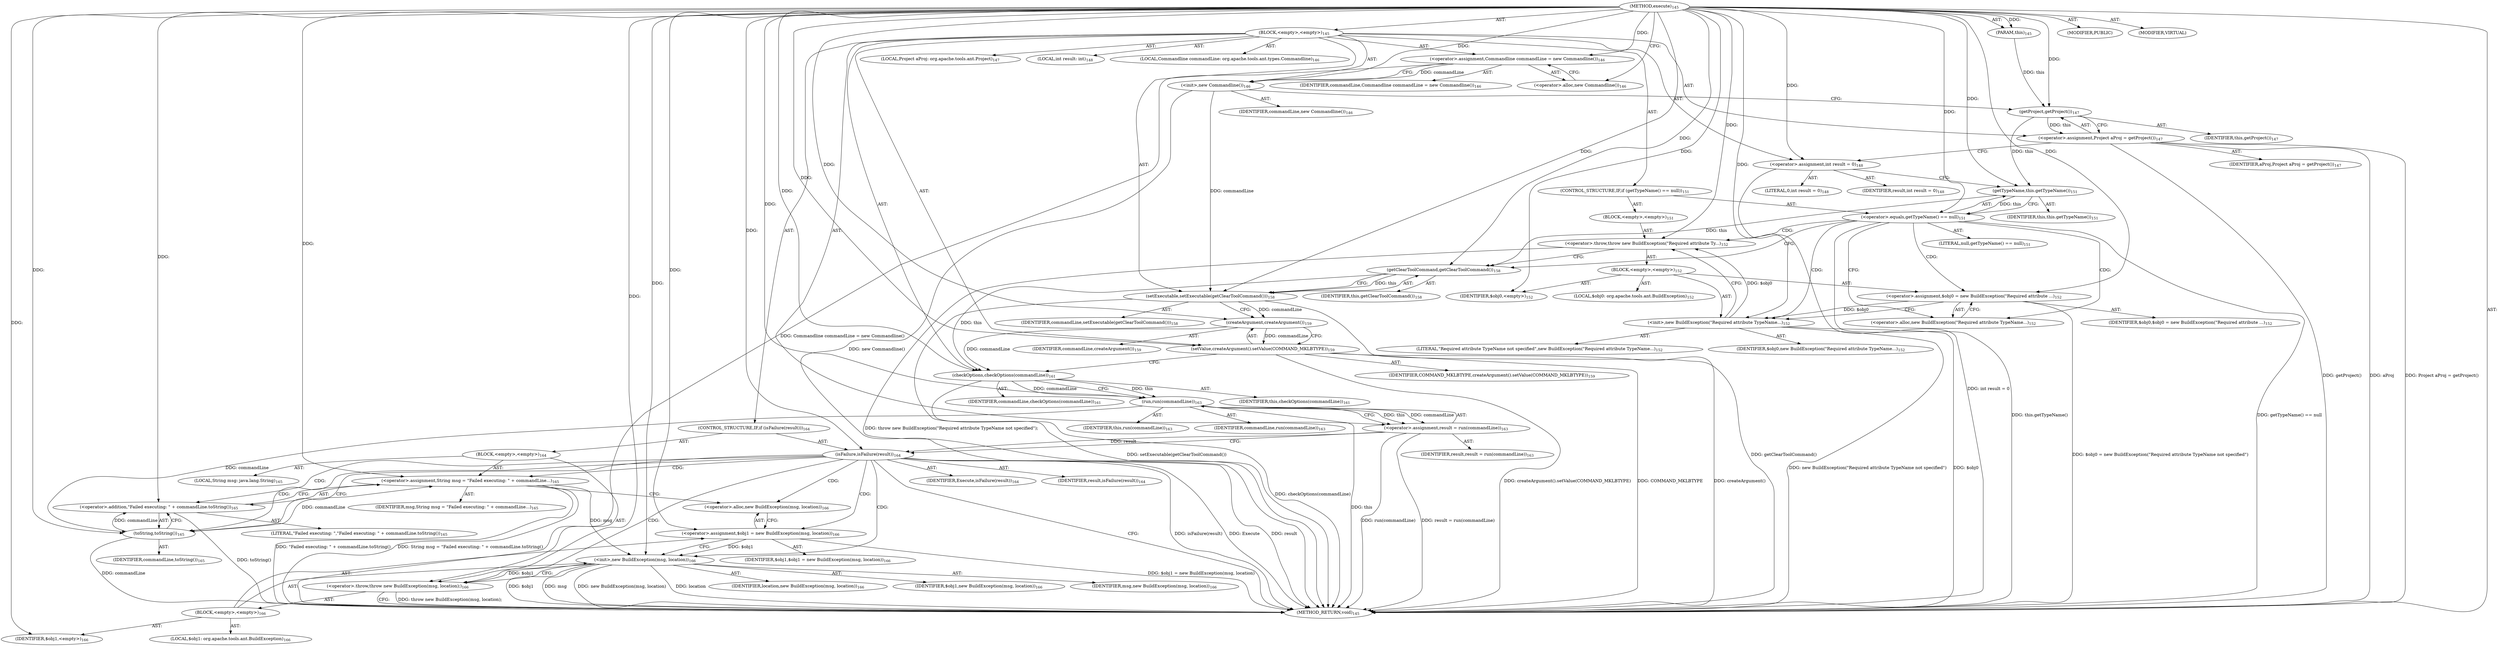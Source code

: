 digraph "execute" {  
"111669149696" [label = <(METHOD,execute)<SUB>145</SUB>> ]
"115964116992" [label = <(PARAM,this)<SUB>145</SUB>> ]
"25769803776" [label = <(BLOCK,&lt;empty&gt;,&lt;empty&gt;)<SUB>145</SUB>> ]
"94489280512" [label = <(LOCAL,Commandline commandLine: org.apache.tools.ant.types.Commandline)<SUB>146</SUB>> ]
"30064771072" [label = <(&lt;operator&gt;.assignment,Commandline commandLine = new Commandline())<SUB>146</SUB>> ]
"68719476758" [label = <(IDENTIFIER,commandLine,Commandline commandLine = new Commandline())<SUB>146</SUB>> ]
"30064771073" [label = <(&lt;operator&gt;.alloc,new Commandline())<SUB>146</SUB>> ]
"30064771074" [label = <(&lt;init&gt;,new Commandline())<SUB>146</SUB>> ]
"68719476759" [label = <(IDENTIFIER,commandLine,new Commandline())<SUB>146</SUB>> ]
"94489280513" [label = <(LOCAL,Project aProj: org.apache.tools.ant.Project)<SUB>147</SUB>> ]
"30064771075" [label = <(&lt;operator&gt;.assignment,Project aProj = getProject())<SUB>147</SUB>> ]
"68719476760" [label = <(IDENTIFIER,aProj,Project aProj = getProject())<SUB>147</SUB>> ]
"30064771076" [label = <(getProject,getProject())<SUB>147</SUB>> ]
"68719476736" [label = <(IDENTIFIER,this,getProject())<SUB>147</SUB>> ]
"94489280514" [label = <(LOCAL,int result: int)<SUB>148</SUB>> ]
"30064771077" [label = <(&lt;operator&gt;.assignment,int result = 0)<SUB>148</SUB>> ]
"68719476761" [label = <(IDENTIFIER,result,int result = 0)<SUB>148</SUB>> ]
"90194313216" [label = <(LITERAL,0,int result = 0)<SUB>148</SUB>> ]
"47244640256" [label = <(CONTROL_STRUCTURE,IF,if (getTypeName() == null))<SUB>151</SUB>> ]
"30064771078" [label = <(&lt;operator&gt;.equals,getTypeName() == null)<SUB>151</SUB>> ]
"30064771079" [label = <(getTypeName,this.getTypeName())<SUB>151</SUB>> ]
"68719476737" [label = <(IDENTIFIER,this,this.getTypeName())<SUB>151</SUB>> ]
"90194313217" [label = <(LITERAL,null,getTypeName() == null)<SUB>151</SUB>> ]
"25769803777" [label = <(BLOCK,&lt;empty&gt;,&lt;empty&gt;)<SUB>151</SUB>> ]
"30064771080" [label = <(&lt;operator&gt;.throw,throw new BuildException(&quot;Required attribute Ty...)<SUB>152</SUB>> ]
"25769803778" [label = <(BLOCK,&lt;empty&gt;,&lt;empty&gt;)<SUB>152</SUB>> ]
"94489280515" [label = <(LOCAL,$obj0: org.apache.tools.ant.BuildException)<SUB>152</SUB>> ]
"30064771081" [label = <(&lt;operator&gt;.assignment,$obj0 = new BuildException(&quot;Required attribute ...)<SUB>152</SUB>> ]
"68719476762" [label = <(IDENTIFIER,$obj0,$obj0 = new BuildException(&quot;Required attribute ...)<SUB>152</SUB>> ]
"30064771082" [label = <(&lt;operator&gt;.alloc,new BuildException(&quot;Required attribute TypeName...)<SUB>152</SUB>> ]
"30064771083" [label = <(&lt;init&gt;,new BuildException(&quot;Required attribute TypeName...)<SUB>152</SUB>> ]
"68719476763" [label = <(IDENTIFIER,$obj0,new BuildException(&quot;Required attribute TypeName...)<SUB>152</SUB>> ]
"90194313218" [label = <(LITERAL,&quot;Required attribute TypeName not specified&quot;,new BuildException(&quot;Required attribute TypeName...)<SUB>152</SUB>> ]
"68719476764" [label = <(IDENTIFIER,$obj0,&lt;empty&gt;)<SUB>152</SUB>> ]
"30064771084" [label = <(setExecutable,setExecutable(getClearToolCommand()))<SUB>158</SUB>> ]
"68719476765" [label = <(IDENTIFIER,commandLine,setExecutable(getClearToolCommand()))<SUB>158</SUB>> ]
"30064771085" [label = <(getClearToolCommand,getClearToolCommand())<SUB>158</SUB>> ]
"68719476738" [label = <(IDENTIFIER,this,getClearToolCommand())<SUB>158</SUB>> ]
"30064771086" [label = <(setValue,createArgument().setValue(COMMAND_MKLBTYPE))<SUB>159</SUB>> ]
"30064771087" [label = <(createArgument,createArgument())<SUB>159</SUB>> ]
"68719476766" [label = <(IDENTIFIER,commandLine,createArgument())<SUB>159</SUB>> ]
"68719476767" [label = <(IDENTIFIER,COMMAND_MKLBTYPE,createArgument().setValue(COMMAND_MKLBTYPE))<SUB>159</SUB>> ]
"30064771088" [label = <(checkOptions,checkOptions(commandLine))<SUB>161</SUB>> ]
"68719476739" [label = <(IDENTIFIER,this,checkOptions(commandLine))<SUB>161</SUB>> ]
"68719476768" [label = <(IDENTIFIER,commandLine,checkOptions(commandLine))<SUB>161</SUB>> ]
"30064771089" [label = <(&lt;operator&gt;.assignment,result = run(commandLine))<SUB>163</SUB>> ]
"68719476769" [label = <(IDENTIFIER,result,result = run(commandLine))<SUB>163</SUB>> ]
"30064771090" [label = <(run,run(commandLine))<SUB>163</SUB>> ]
"68719476740" [label = <(IDENTIFIER,this,run(commandLine))<SUB>163</SUB>> ]
"68719476770" [label = <(IDENTIFIER,commandLine,run(commandLine))<SUB>163</SUB>> ]
"47244640257" [label = <(CONTROL_STRUCTURE,IF,if (isFailure(result)))<SUB>164</SUB>> ]
"30064771091" [label = <(isFailure,isFailure(result))<SUB>164</SUB>> ]
"68719476771" [label = <(IDENTIFIER,Execute,isFailure(result))<SUB>164</SUB>> ]
"68719476772" [label = <(IDENTIFIER,result,isFailure(result))<SUB>164</SUB>> ]
"25769803779" [label = <(BLOCK,&lt;empty&gt;,&lt;empty&gt;)<SUB>164</SUB>> ]
"94489280516" [label = <(LOCAL,String msg: java.lang.String)<SUB>165</SUB>> ]
"30064771092" [label = <(&lt;operator&gt;.assignment,String msg = &quot;Failed executing: &quot; + commandLine...)<SUB>165</SUB>> ]
"68719476773" [label = <(IDENTIFIER,msg,String msg = &quot;Failed executing: &quot; + commandLine...)<SUB>165</SUB>> ]
"30064771093" [label = <(&lt;operator&gt;.addition,&quot;Failed executing: &quot; + commandLine.toString())<SUB>165</SUB>> ]
"90194313219" [label = <(LITERAL,&quot;Failed executing: &quot;,&quot;Failed executing: &quot; + commandLine.toString())<SUB>165</SUB>> ]
"30064771094" [label = <(toString,toString())<SUB>165</SUB>> ]
"68719476774" [label = <(IDENTIFIER,commandLine,toString())<SUB>165</SUB>> ]
"30064771095" [label = <(&lt;operator&gt;.throw,throw new BuildException(msg, location);)<SUB>166</SUB>> ]
"25769803780" [label = <(BLOCK,&lt;empty&gt;,&lt;empty&gt;)<SUB>166</SUB>> ]
"94489280517" [label = <(LOCAL,$obj1: org.apache.tools.ant.BuildException)<SUB>166</SUB>> ]
"30064771096" [label = <(&lt;operator&gt;.assignment,$obj1 = new BuildException(msg, location))<SUB>166</SUB>> ]
"68719476775" [label = <(IDENTIFIER,$obj1,$obj1 = new BuildException(msg, location))<SUB>166</SUB>> ]
"30064771097" [label = <(&lt;operator&gt;.alloc,new BuildException(msg, location))<SUB>166</SUB>> ]
"30064771098" [label = <(&lt;init&gt;,new BuildException(msg, location))<SUB>166</SUB>> ]
"68719476776" [label = <(IDENTIFIER,$obj1,new BuildException(msg, location))<SUB>166</SUB>> ]
"68719476777" [label = <(IDENTIFIER,msg,new BuildException(msg, location))<SUB>166</SUB>> ]
"68719476778" [label = <(IDENTIFIER,location,new BuildException(msg, location))<SUB>166</SUB>> ]
"68719476779" [label = <(IDENTIFIER,$obj1,&lt;empty&gt;)<SUB>166</SUB>> ]
"133143986185" [label = <(MODIFIER,PUBLIC)> ]
"133143986186" [label = <(MODIFIER,VIRTUAL)> ]
"128849018880" [label = <(METHOD_RETURN,void)<SUB>145</SUB>> ]
  "111669149696" -> "115964116992"  [ label = "AST: "] 
  "111669149696" -> "25769803776"  [ label = "AST: "] 
  "111669149696" -> "133143986185"  [ label = "AST: "] 
  "111669149696" -> "133143986186"  [ label = "AST: "] 
  "111669149696" -> "128849018880"  [ label = "AST: "] 
  "25769803776" -> "94489280512"  [ label = "AST: "] 
  "25769803776" -> "30064771072"  [ label = "AST: "] 
  "25769803776" -> "30064771074"  [ label = "AST: "] 
  "25769803776" -> "94489280513"  [ label = "AST: "] 
  "25769803776" -> "30064771075"  [ label = "AST: "] 
  "25769803776" -> "94489280514"  [ label = "AST: "] 
  "25769803776" -> "30064771077"  [ label = "AST: "] 
  "25769803776" -> "47244640256"  [ label = "AST: "] 
  "25769803776" -> "30064771084"  [ label = "AST: "] 
  "25769803776" -> "30064771086"  [ label = "AST: "] 
  "25769803776" -> "30064771088"  [ label = "AST: "] 
  "25769803776" -> "30064771089"  [ label = "AST: "] 
  "25769803776" -> "47244640257"  [ label = "AST: "] 
  "30064771072" -> "68719476758"  [ label = "AST: "] 
  "30064771072" -> "30064771073"  [ label = "AST: "] 
  "30064771074" -> "68719476759"  [ label = "AST: "] 
  "30064771075" -> "68719476760"  [ label = "AST: "] 
  "30064771075" -> "30064771076"  [ label = "AST: "] 
  "30064771076" -> "68719476736"  [ label = "AST: "] 
  "30064771077" -> "68719476761"  [ label = "AST: "] 
  "30064771077" -> "90194313216"  [ label = "AST: "] 
  "47244640256" -> "30064771078"  [ label = "AST: "] 
  "47244640256" -> "25769803777"  [ label = "AST: "] 
  "30064771078" -> "30064771079"  [ label = "AST: "] 
  "30064771078" -> "90194313217"  [ label = "AST: "] 
  "30064771079" -> "68719476737"  [ label = "AST: "] 
  "25769803777" -> "30064771080"  [ label = "AST: "] 
  "30064771080" -> "25769803778"  [ label = "AST: "] 
  "25769803778" -> "94489280515"  [ label = "AST: "] 
  "25769803778" -> "30064771081"  [ label = "AST: "] 
  "25769803778" -> "30064771083"  [ label = "AST: "] 
  "25769803778" -> "68719476764"  [ label = "AST: "] 
  "30064771081" -> "68719476762"  [ label = "AST: "] 
  "30064771081" -> "30064771082"  [ label = "AST: "] 
  "30064771083" -> "68719476763"  [ label = "AST: "] 
  "30064771083" -> "90194313218"  [ label = "AST: "] 
  "30064771084" -> "68719476765"  [ label = "AST: "] 
  "30064771084" -> "30064771085"  [ label = "AST: "] 
  "30064771085" -> "68719476738"  [ label = "AST: "] 
  "30064771086" -> "30064771087"  [ label = "AST: "] 
  "30064771086" -> "68719476767"  [ label = "AST: "] 
  "30064771087" -> "68719476766"  [ label = "AST: "] 
  "30064771088" -> "68719476739"  [ label = "AST: "] 
  "30064771088" -> "68719476768"  [ label = "AST: "] 
  "30064771089" -> "68719476769"  [ label = "AST: "] 
  "30064771089" -> "30064771090"  [ label = "AST: "] 
  "30064771090" -> "68719476740"  [ label = "AST: "] 
  "30064771090" -> "68719476770"  [ label = "AST: "] 
  "47244640257" -> "30064771091"  [ label = "AST: "] 
  "47244640257" -> "25769803779"  [ label = "AST: "] 
  "30064771091" -> "68719476771"  [ label = "AST: "] 
  "30064771091" -> "68719476772"  [ label = "AST: "] 
  "25769803779" -> "94489280516"  [ label = "AST: "] 
  "25769803779" -> "30064771092"  [ label = "AST: "] 
  "25769803779" -> "30064771095"  [ label = "AST: "] 
  "30064771092" -> "68719476773"  [ label = "AST: "] 
  "30064771092" -> "30064771093"  [ label = "AST: "] 
  "30064771093" -> "90194313219"  [ label = "AST: "] 
  "30064771093" -> "30064771094"  [ label = "AST: "] 
  "30064771094" -> "68719476774"  [ label = "AST: "] 
  "30064771095" -> "25769803780"  [ label = "AST: "] 
  "25769803780" -> "94489280517"  [ label = "AST: "] 
  "25769803780" -> "30064771096"  [ label = "AST: "] 
  "25769803780" -> "30064771098"  [ label = "AST: "] 
  "25769803780" -> "68719476779"  [ label = "AST: "] 
  "30064771096" -> "68719476775"  [ label = "AST: "] 
  "30064771096" -> "30064771097"  [ label = "AST: "] 
  "30064771098" -> "68719476776"  [ label = "AST: "] 
  "30064771098" -> "68719476777"  [ label = "AST: "] 
  "30064771098" -> "68719476778"  [ label = "AST: "] 
  "30064771072" -> "30064771074"  [ label = "CFG: "] 
  "30064771074" -> "30064771076"  [ label = "CFG: "] 
  "30064771075" -> "30064771077"  [ label = "CFG: "] 
  "30064771077" -> "30064771079"  [ label = "CFG: "] 
  "30064771084" -> "30064771087"  [ label = "CFG: "] 
  "30064771086" -> "30064771088"  [ label = "CFG: "] 
  "30064771088" -> "30064771090"  [ label = "CFG: "] 
  "30064771089" -> "30064771091"  [ label = "CFG: "] 
  "30064771073" -> "30064771072"  [ label = "CFG: "] 
  "30064771076" -> "30064771075"  [ label = "CFG: "] 
  "30064771078" -> "30064771082"  [ label = "CFG: "] 
  "30064771078" -> "30064771085"  [ label = "CFG: "] 
  "30064771085" -> "30064771084"  [ label = "CFG: "] 
  "30064771087" -> "30064771086"  [ label = "CFG: "] 
  "30064771090" -> "30064771089"  [ label = "CFG: "] 
  "30064771091" -> "128849018880"  [ label = "CFG: "] 
  "30064771091" -> "30064771094"  [ label = "CFG: "] 
  "30064771079" -> "30064771078"  [ label = "CFG: "] 
  "30064771080" -> "30064771085"  [ label = "CFG: "] 
  "30064771092" -> "30064771097"  [ label = "CFG: "] 
  "30064771095" -> "128849018880"  [ label = "CFG: "] 
  "30064771093" -> "30064771092"  [ label = "CFG: "] 
  "30064771081" -> "30064771083"  [ label = "CFG: "] 
  "30064771083" -> "30064771080"  [ label = "CFG: "] 
  "30064771094" -> "30064771093"  [ label = "CFG: "] 
  "30064771096" -> "30064771098"  [ label = "CFG: "] 
  "30064771098" -> "30064771095"  [ label = "CFG: "] 
  "30064771082" -> "30064771081"  [ label = "CFG: "] 
  "30064771097" -> "30064771096"  [ label = "CFG: "] 
  "111669149696" -> "30064771073"  [ label = "CFG: "] 
  "30064771072" -> "128849018880"  [ label = "DDG: Commandline commandLine = new Commandline()"] 
  "30064771074" -> "128849018880"  [ label = "DDG: new Commandline()"] 
  "30064771075" -> "128849018880"  [ label = "DDG: aProj"] 
  "30064771075" -> "128849018880"  [ label = "DDG: getProject()"] 
  "30064771075" -> "128849018880"  [ label = "DDG: Project aProj = getProject()"] 
  "30064771077" -> "128849018880"  [ label = "DDG: int result = 0"] 
  "30064771078" -> "128849018880"  [ label = "DDG: this.getTypeName()"] 
  "30064771078" -> "128849018880"  [ label = "DDG: getTypeName() == null"] 
  "30064771081" -> "128849018880"  [ label = "DDG: $obj0 = new BuildException(&quot;Required attribute TypeName not specified&quot;)"] 
  "30064771083" -> "128849018880"  [ label = "DDG: $obj0"] 
  "30064771083" -> "128849018880"  [ label = "DDG: new BuildException(&quot;Required attribute TypeName not specified&quot;)"] 
  "30064771080" -> "128849018880"  [ label = "DDG: throw new BuildException(&quot;Required attribute TypeName not specified&quot;);"] 
  "30064771084" -> "128849018880"  [ label = "DDG: getClearToolCommand()"] 
  "30064771084" -> "128849018880"  [ label = "DDG: setExecutable(getClearToolCommand())"] 
  "30064771086" -> "128849018880"  [ label = "DDG: createArgument()"] 
  "30064771086" -> "128849018880"  [ label = "DDG: createArgument().setValue(COMMAND_MKLBTYPE)"] 
  "30064771088" -> "128849018880"  [ label = "DDG: checkOptions(commandLine)"] 
  "30064771090" -> "128849018880"  [ label = "DDG: this"] 
  "30064771089" -> "128849018880"  [ label = "DDG: run(commandLine)"] 
  "30064771089" -> "128849018880"  [ label = "DDG: result = run(commandLine)"] 
  "30064771091" -> "128849018880"  [ label = "DDG: result"] 
  "30064771091" -> "128849018880"  [ label = "DDG: isFailure(result)"] 
  "30064771094" -> "128849018880"  [ label = "DDG: commandLine"] 
  "30064771093" -> "128849018880"  [ label = "DDG: toString()"] 
  "30064771092" -> "128849018880"  [ label = "DDG: &quot;Failed executing: &quot; + commandLine.toString()"] 
  "30064771092" -> "128849018880"  [ label = "DDG: String msg = &quot;Failed executing: &quot; + commandLine.toString()"] 
  "30064771096" -> "128849018880"  [ label = "DDG: $obj1 = new BuildException(msg, location)"] 
  "30064771098" -> "128849018880"  [ label = "DDG: $obj1"] 
  "30064771098" -> "128849018880"  [ label = "DDG: msg"] 
  "30064771098" -> "128849018880"  [ label = "DDG: new BuildException(msg, location)"] 
  "30064771095" -> "128849018880"  [ label = "DDG: throw new BuildException(msg, location);"] 
  "30064771086" -> "128849018880"  [ label = "DDG: COMMAND_MKLBTYPE"] 
  "30064771091" -> "128849018880"  [ label = "DDG: Execute"] 
  "30064771098" -> "128849018880"  [ label = "DDG: location"] 
  "111669149696" -> "115964116992"  [ label = "DDG: "] 
  "111669149696" -> "30064771072"  [ label = "DDG: "] 
  "30064771076" -> "30064771075"  [ label = "DDG: this"] 
  "111669149696" -> "30064771077"  [ label = "DDG: "] 
  "30064771090" -> "30064771089"  [ label = "DDG: this"] 
  "30064771090" -> "30064771089"  [ label = "DDG: commandLine"] 
  "30064771072" -> "30064771074"  [ label = "DDG: commandLine"] 
  "111669149696" -> "30064771074"  [ label = "DDG: "] 
  "30064771074" -> "30064771084"  [ label = "DDG: commandLine"] 
  "111669149696" -> "30064771084"  [ label = "DDG: "] 
  "30064771085" -> "30064771084"  [ label = "DDG: this"] 
  "30064771087" -> "30064771086"  [ label = "DDG: commandLine"] 
  "111669149696" -> "30064771086"  [ label = "DDG: "] 
  "30064771085" -> "30064771088"  [ label = "DDG: this"] 
  "111669149696" -> "30064771088"  [ label = "DDG: "] 
  "30064771087" -> "30064771088"  [ label = "DDG: commandLine"] 
  "115964116992" -> "30064771076"  [ label = "DDG: this"] 
  "111669149696" -> "30064771076"  [ label = "DDG: "] 
  "30064771079" -> "30064771078"  [ label = "DDG: this"] 
  "111669149696" -> "30064771078"  [ label = "DDG: "] 
  "30064771079" -> "30064771085"  [ label = "DDG: this"] 
  "111669149696" -> "30064771085"  [ label = "DDG: "] 
  "30064771084" -> "30064771087"  [ label = "DDG: commandLine"] 
  "111669149696" -> "30064771087"  [ label = "DDG: "] 
  "30064771088" -> "30064771090"  [ label = "DDG: this"] 
  "111669149696" -> "30064771090"  [ label = "DDG: "] 
  "30064771088" -> "30064771090"  [ label = "DDG: commandLine"] 
  "111669149696" -> "30064771091"  [ label = "DDG: "] 
  "30064771089" -> "30064771091"  [ label = "DDG: result"] 
  "111669149696" -> "30064771092"  [ label = "DDG: "] 
  "30064771094" -> "30064771092"  [ label = "DDG: commandLine"] 
  "30064771076" -> "30064771079"  [ label = "DDG: this"] 
  "111669149696" -> "30064771079"  [ label = "DDG: "] 
  "30064771083" -> "30064771080"  [ label = "DDG: $obj0"] 
  "111669149696" -> "30064771080"  [ label = "DDG: "] 
  "30064771098" -> "30064771095"  [ label = "DDG: $obj1"] 
  "111669149696" -> "30064771095"  [ label = "DDG: "] 
  "111669149696" -> "30064771081"  [ label = "DDG: "] 
  "111669149696" -> "68719476764"  [ label = "DDG: "] 
  "111669149696" -> "30064771093"  [ label = "DDG: "] 
  "30064771094" -> "30064771093"  [ label = "DDG: commandLine"] 
  "111669149696" -> "30064771096"  [ label = "DDG: "] 
  "111669149696" -> "68719476779"  [ label = "DDG: "] 
  "30064771081" -> "30064771083"  [ label = "DDG: $obj0"] 
  "111669149696" -> "30064771083"  [ label = "DDG: "] 
  "30064771090" -> "30064771094"  [ label = "DDG: commandLine"] 
  "111669149696" -> "30064771094"  [ label = "DDG: "] 
  "30064771096" -> "30064771098"  [ label = "DDG: $obj1"] 
  "111669149696" -> "30064771098"  [ label = "DDG: "] 
  "30064771092" -> "30064771098"  [ label = "DDG: msg"] 
  "30064771078" -> "30064771081"  [ label = "CDG: "] 
  "30064771078" -> "30064771080"  [ label = "CDG: "] 
  "30064771078" -> "30064771083"  [ label = "CDG: "] 
  "30064771078" -> "30064771082"  [ label = "CDG: "] 
  "30064771091" -> "30064771095"  [ label = "CDG: "] 
  "30064771091" -> "30064771094"  [ label = "CDG: "] 
  "30064771091" -> "30064771097"  [ label = "CDG: "] 
  "30064771091" -> "30064771096"  [ label = "CDG: "] 
  "30064771091" -> "30064771093"  [ label = "CDG: "] 
  "30064771091" -> "30064771092"  [ label = "CDG: "] 
  "30064771091" -> "30064771098"  [ label = "CDG: "] 
}
